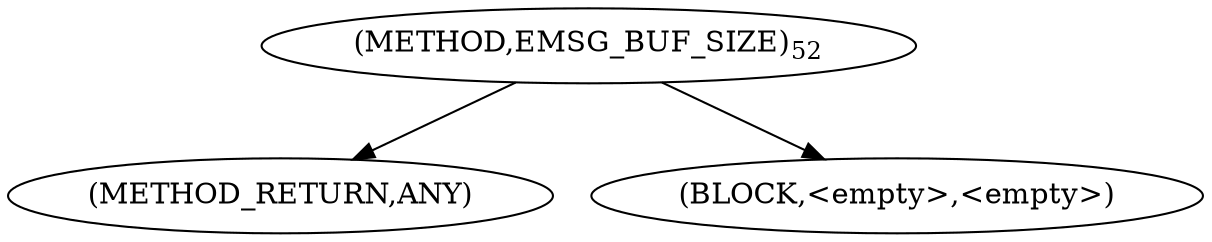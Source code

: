 digraph "EMSG_BUF_SIZE" {  
"100611" [label = <(METHOD,EMSG_BUF_SIZE)<SUB>52</SUB>> ]
"100612" [label = <(METHOD_RETURN,ANY)> ]
"100613" [label = <(BLOCK,&lt;empty&gt;,&lt;empty&gt;)> ]
  "100611" -> "100612" 
  "100611" -> "100613" 
}
